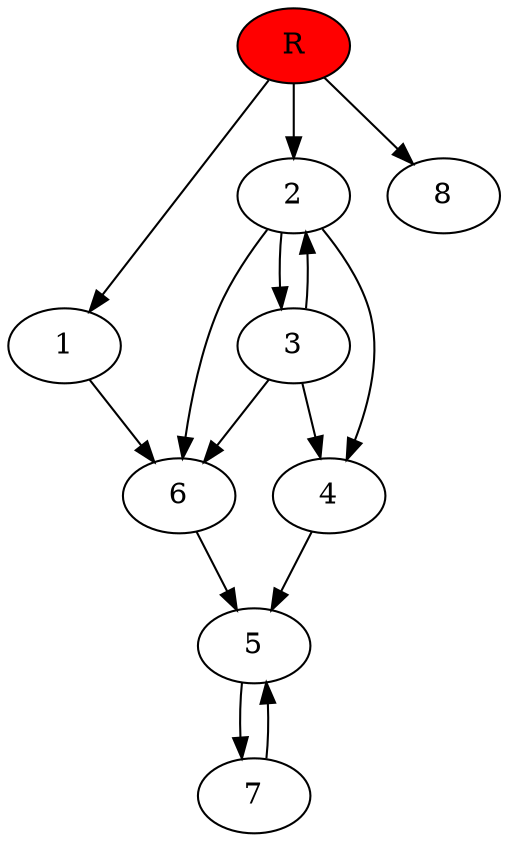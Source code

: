 digraph prb42963 {
	1
	2
	3
	4
	5
	6
	7
	8
	R [fillcolor="#ff0000" style=filled]
	1 -> 6
	2 -> 3
	2 -> 4
	2 -> 6
	3 -> 2
	3 -> 4
	3 -> 6
	4 -> 5
	5 -> 7
	6 -> 5
	7 -> 5
	R -> 1
	R -> 2
	R -> 8
}
